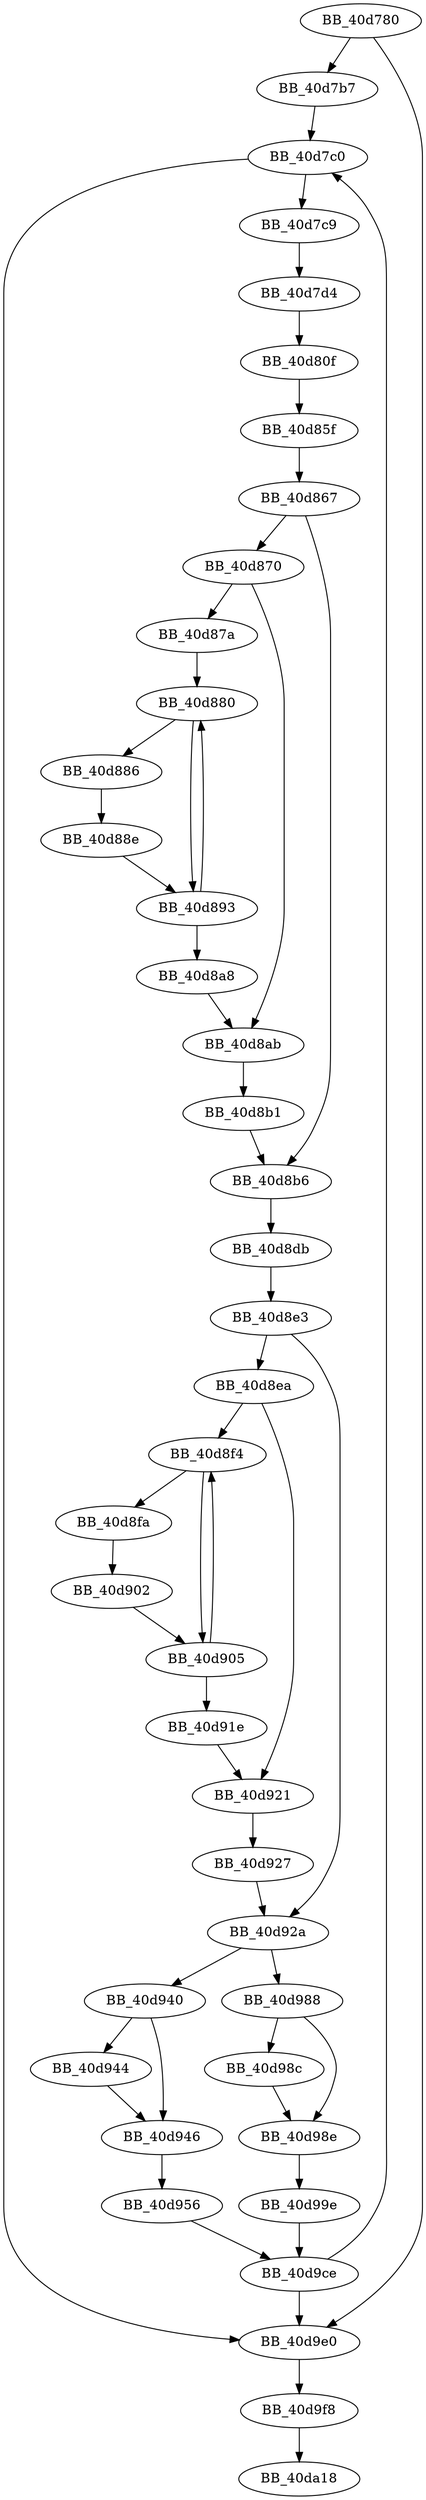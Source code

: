 DiGraph sub_40D780{
BB_40d780->BB_40d7b7
BB_40d780->BB_40d9e0
BB_40d7b7->BB_40d7c0
BB_40d7c0->BB_40d7c9
BB_40d7c0->BB_40d9e0
BB_40d7c9->BB_40d7d4
BB_40d7d4->BB_40d80f
BB_40d80f->BB_40d85f
BB_40d85f->BB_40d867
BB_40d867->BB_40d870
BB_40d867->BB_40d8b6
BB_40d870->BB_40d87a
BB_40d870->BB_40d8ab
BB_40d87a->BB_40d880
BB_40d880->BB_40d886
BB_40d880->BB_40d893
BB_40d886->BB_40d88e
BB_40d88e->BB_40d893
BB_40d893->BB_40d880
BB_40d893->BB_40d8a8
BB_40d8a8->BB_40d8ab
BB_40d8ab->BB_40d8b1
BB_40d8b1->BB_40d8b6
BB_40d8b6->BB_40d8db
BB_40d8db->BB_40d8e3
BB_40d8e3->BB_40d8ea
BB_40d8e3->BB_40d92a
BB_40d8ea->BB_40d8f4
BB_40d8ea->BB_40d921
BB_40d8f4->BB_40d8fa
BB_40d8f4->BB_40d905
BB_40d8fa->BB_40d902
BB_40d902->BB_40d905
BB_40d905->BB_40d8f4
BB_40d905->BB_40d91e
BB_40d91e->BB_40d921
BB_40d921->BB_40d927
BB_40d927->BB_40d92a
BB_40d92a->BB_40d940
BB_40d92a->BB_40d988
BB_40d940->BB_40d944
BB_40d940->BB_40d946
BB_40d944->BB_40d946
BB_40d946->BB_40d956
BB_40d956->BB_40d9ce
BB_40d988->BB_40d98c
BB_40d988->BB_40d98e
BB_40d98c->BB_40d98e
BB_40d98e->BB_40d99e
BB_40d99e->BB_40d9ce
BB_40d9ce->BB_40d7c0
BB_40d9ce->BB_40d9e0
BB_40d9e0->BB_40d9f8
BB_40d9f8->BB_40da18
}
